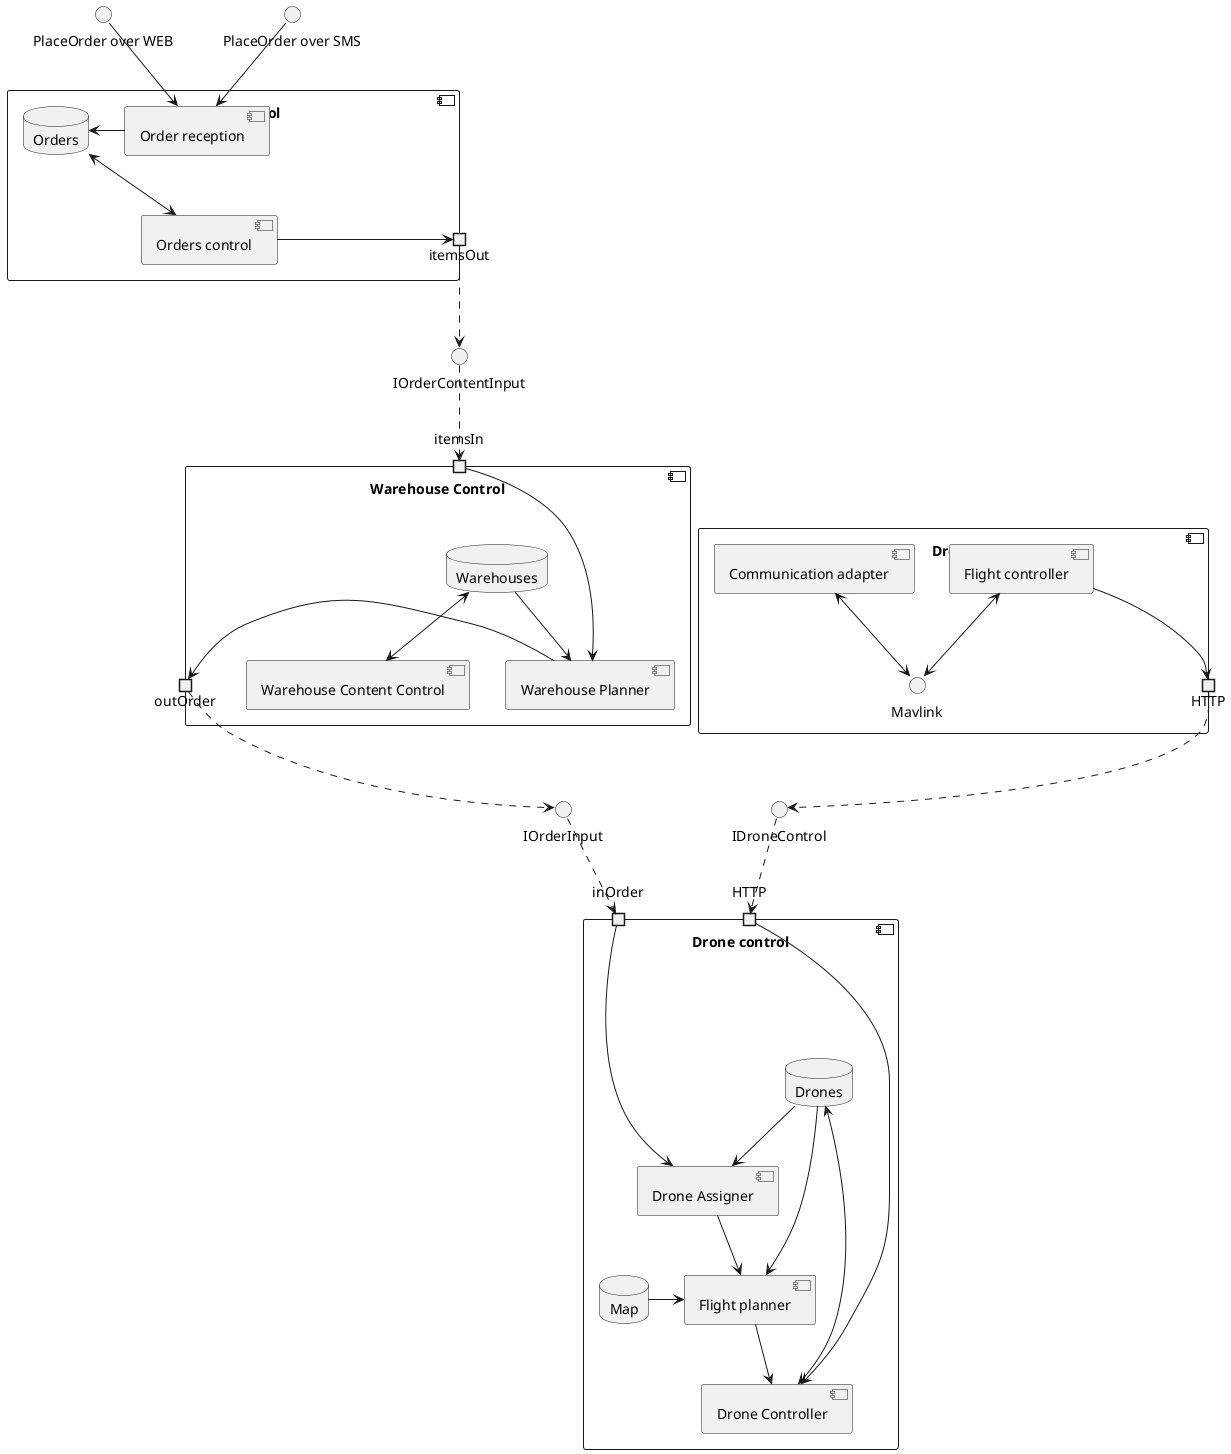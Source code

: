 @startuml

interface "IOrderContentInput" as IOCI
interface "IOrderInput" as IWOI
interface "IDroneControl" as ICDC

component "Drone control" {
    portin inOrder
    IWOI ..> inOrder

    portin "HTTP" as ICC
    ICDC ..> ICC

    database "Drones" as DBD
    database "Map" as DBM

    component "Flight planner" as CFP
    DBD -> CFP
    DBM -> CFP

    component "Drone Controller" as CDC
    DBD <-> CDC
    CFP --> CDC
    ICC --> CDC

    component "Drone Assigner" as CDA
    inOrder --> CDA
    CDA --> CFP
    DBD --> CDA

'    in1 ..>
}


component "Warehouse Control" {
    portout outOrder
    outOrder ..> IWOI

    portin itemsIn
    IOCI ..> itemsIn

    database "Warehouses" as DBW
    component "Warehouse Content Control" as WCC
    component "Warehouse Planner" as WWP

    DBW <--> WCC
    DBW --> WWP
    itemsIn --> WWP
    WWP --> outOrder
}


interface "PlaceOrder over WEB" as IPOW
interface "PlaceOrder over SMS" as IPOS
component "Order control" {
    portout itemsOut
    itemsOut ..> IOCI

    database "Orders" as DBO

    component "Orders control" as OOC
    DBO <--> OOC

    component "Order reception" as OOR
    IPOW --> OOR
    IPOS --> OOR
    OOR -> DBO

    OOC --> itemsOut
}

component "Drone" {
    portout "HTTP" as IDC
    IDC ..> ICDC

    component "Flight controller" as DFC
    component "Communication adapter" as DCA

    interface "Mavlink" as IDML

    DCA <--> IDML
    DFC <--> IDML
    DFC --> IDC
}






@enduml